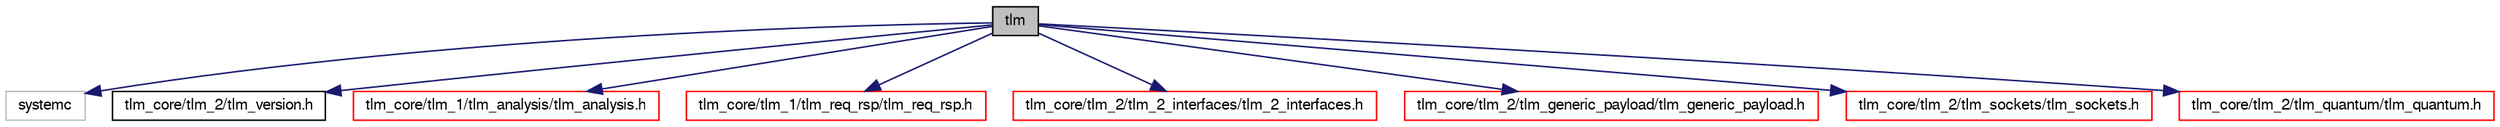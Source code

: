 digraph G
{
  edge [fontname="FreeSans",fontsize="10",labelfontname="FreeSans",labelfontsize="10"];
  node [fontname="FreeSans",fontsize="10",shape=record];
  Node1 [label="tlm",height=0.2,width=0.4,color="black", fillcolor="grey75", style="filled" fontcolor="black"];
  Node1 -> Node2 [color="midnightblue",fontsize="10",style="solid",fontname="FreeSans"];
  Node2 [label="systemc",height=0.2,width=0.4,color="grey75", fillcolor="white", style="filled"];
  Node1 -> Node3 [color="midnightblue",fontsize="10",style="solid",fontname="FreeSans"];
  Node3 [label="tlm_core/tlm_2/tlm_version.h",height=0.2,width=0.4,color="black", fillcolor="white", style="filled",URL="$a00159.html"];
  Node1 -> Node4 [color="midnightblue",fontsize="10",style="solid",fontname="FreeSans"];
  Node4 [label="tlm_core/tlm_1/tlm_analysis/tlm_analysis.h",height=0.2,width=0.4,color="red", fillcolor="white", style="filled",URL="$a00123.html"];
  Node1 -> Node5 [color="midnightblue",fontsize="10",style="solid",fontname="FreeSans"];
  Node5 [label="tlm_core/tlm_1/tlm_req_rsp/tlm_req_rsp.h",height=0.2,width=0.4,color="red", fillcolor="white", style="filled",URL="$a00143.html"];
  Node1 -> Node6 [color="midnightblue",fontsize="10",style="solid",fontname="FreeSans"];
  Node6 [label="tlm_core/tlm_2/tlm_2_interfaces/tlm_2_interfaces.h",height=0.2,width=0.4,color="red", fillcolor="white", style="filled",URL="$a00144.html"];
  Node1 -> Node7 [color="midnightblue",fontsize="10",style="solid",fontname="FreeSans"];
  Node7 [label="tlm_core/tlm_2/tlm_generic_payload/tlm_generic_payload.h",height=0.2,width=0.4,color="red", fillcolor="white", style="filled",URL="$a00149.html"];
  Node1 -> Node8 [color="midnightblue",fontsize="10",style="solid",fontname="FreeSans"];
  Node8 [label="tlm_core/tlm_2/tlm_sockets/tlm_sockets.h",height=0.2,width=0.4,color="red", fillcolor="white", style="filled",URL="$a00157.html"];
  Node1 -> Node9 [color="midnightblue",fontsize="10",style="solid",fontname="FreeSans"];
  Node9 [label="tlm_core/tlm_2/tlm_quantum/tlm_quantum.h",height=0.2,width=0.4,color="red", fillcolor="white", style="filled",URL="$a00154.html"];
}
